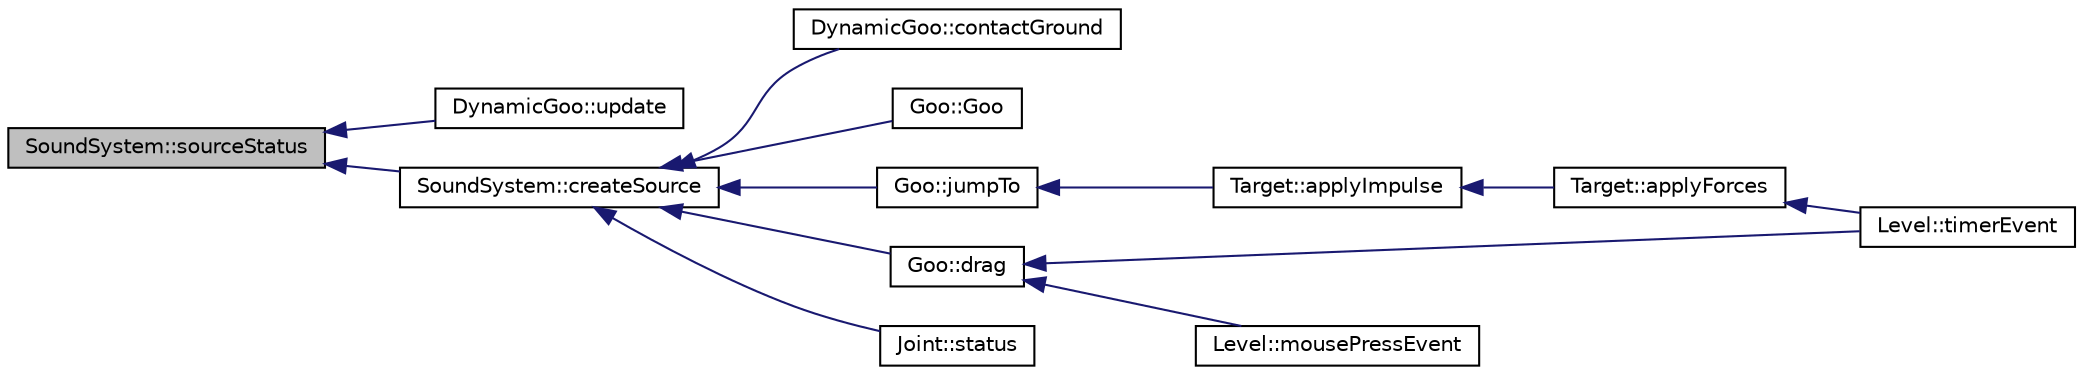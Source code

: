 digraph G
{
  edge [fontname="Helvetica",fontsize="10",labelfontname="Helvetica",labelfontsize="10"];
  node [fontname="Helvetica",fontsize="10",shape=record];
  rankdir="LR";
  Node1 [label="SoundSystem::sourceStatus",height=0.2,width=0.4,color="black", fillcolor="grey75", style="filled" fontcolor="black"];
  Node1 -> Node2 [dir="back",color="midnightblue",fontsize="10",style="solid",fontname="Helvetica"];
  Node2 [label="DynamicGoo::update",height=0.2,width=0.4,color="black", fillcolor="white", style="filled",URL="$d6/d97/classDynamicGoo.html#a6e921cea42c85947d4a7757f7f2d454d"];
  Node1 -> Node3 [dir="back",color="midnightblue",fontsize="10",style="solid",fontname="Helvetica"];
  Node3 [label="SoundSystem::createSource",height=0.2,width=0.4,color="black", fillcolor="white", style="filled",URL="$d3/dd2/classSoundSystem.html#a3ee89a335758195d3ad204651cbb113f"];
  Node3 -> Node4 [dir="back",color="midnightblue",fontsize="10",style="solid",fontname="Helvetica"];
  Node4 [label="DynamicGoo::contactGround",height=0.2,width=0.4,color="black", fillcolor="white", style="filled",URL="$d6/d97/classDynamicGoo.html#ac9db157f0df5a17a426b2f9041b55b64"];
  Node3 -> Node5 [dir="back",color="midnightblue",fontsize="10",style="solid",fontname="Helvetica"];
  Node5 [label="Goo::Goo",height=0.2,width=0.4,color="black", fillcolor="white", style="filled",URL="$d5/d5d/classGoo.html#a57b21d6344ce302bfa1b856fc0c5fff5"];
  Node3 -> Node6 [dir="back",color="midnightblue",fontsize="10",style="solid",fontname="Helvetica"];
  Node6 [label="Goo::jumpTo",height=0.2,width=0.4,color="black", fillcolor="white", style="filled",URL="$d5/d5d/classGoo.html#a3a30993d73e8074fc71a6ec6bcd0b663"];
  Node6 -> Node7 [dir="back",color="midnightblue",fontsize="10",style="solid",fontname="Helvetica"];
  Node7 [label="Target::applyImpulse",height=0.2,width=0.4,color="black", fillcolor="white", style="filled",URL="$d0/dc4/classTarget.html#a6d597b44d774f30629c6a2837dfed004"];
  Node7 -> Node8 [dir="back",color="midnightblue",fontsize="10",style="solid",fontname="Helvetica"];
  Node8 [label="Target::applyForces",height=0.2,width=0.4,color="black", fillcolor="white", style="filled",URL="$d0/dc4/classTarget.html#af7417d1a5f45b07919cfcc3aede4d4be"];
  Node8 -> Node9 [dir="back",color="midnightblue",fontsize="10",style="solid",fontname="Helvetica"];
  Node9 [label="Level::timerEvent",height=0.2,width=0.4,color="black", fillcolor="white", style="filled",URL="$d2/d9d/classLevel.html#a47263f00b559de3fce0164f9efac0f6b"];
  Node3 -> Node10 [dir="back",color="midnightblue",fontsize="10",style="solid",fontname="Helvetica"];
  Node10 [label="Goo::drag",height=0.2,width=0.4,color="black", fillcolor="white", style="filled",URL="$d5/d5d/classGoo.html#a4b6f592d1fb19b96b167330972c000f3"];
  Node10 -> Node9 [dir="back",color="midnightblue",fontsize="10",style="solid",fontname="Helvetica"];
  Node10 -> Node11 [dir="back",color="midnightblue",fontsize="10",style="solid",fontname="Helvetica"];
  Node11 [label="Level::mousePressEvent",height=0.2,width=0.4,color="black", fillcolor="white", style="filled",URL="$d2/d9d/classLevel.html#a1c79d132de43fe2a6b054e0396af43f7"];
  Node3 -> Node12 [dir="back",color="midnightblue",fontsize="10",style="solid",fontname="Helvetica"];
  Node12 [label="Joint::status",height=0.2,width=0.4,color="black", fillcolor="white", style="filled",URL="$d7/d0a/classJoint.html#a89a605f4bba20f2448988412595f4360"];
}
